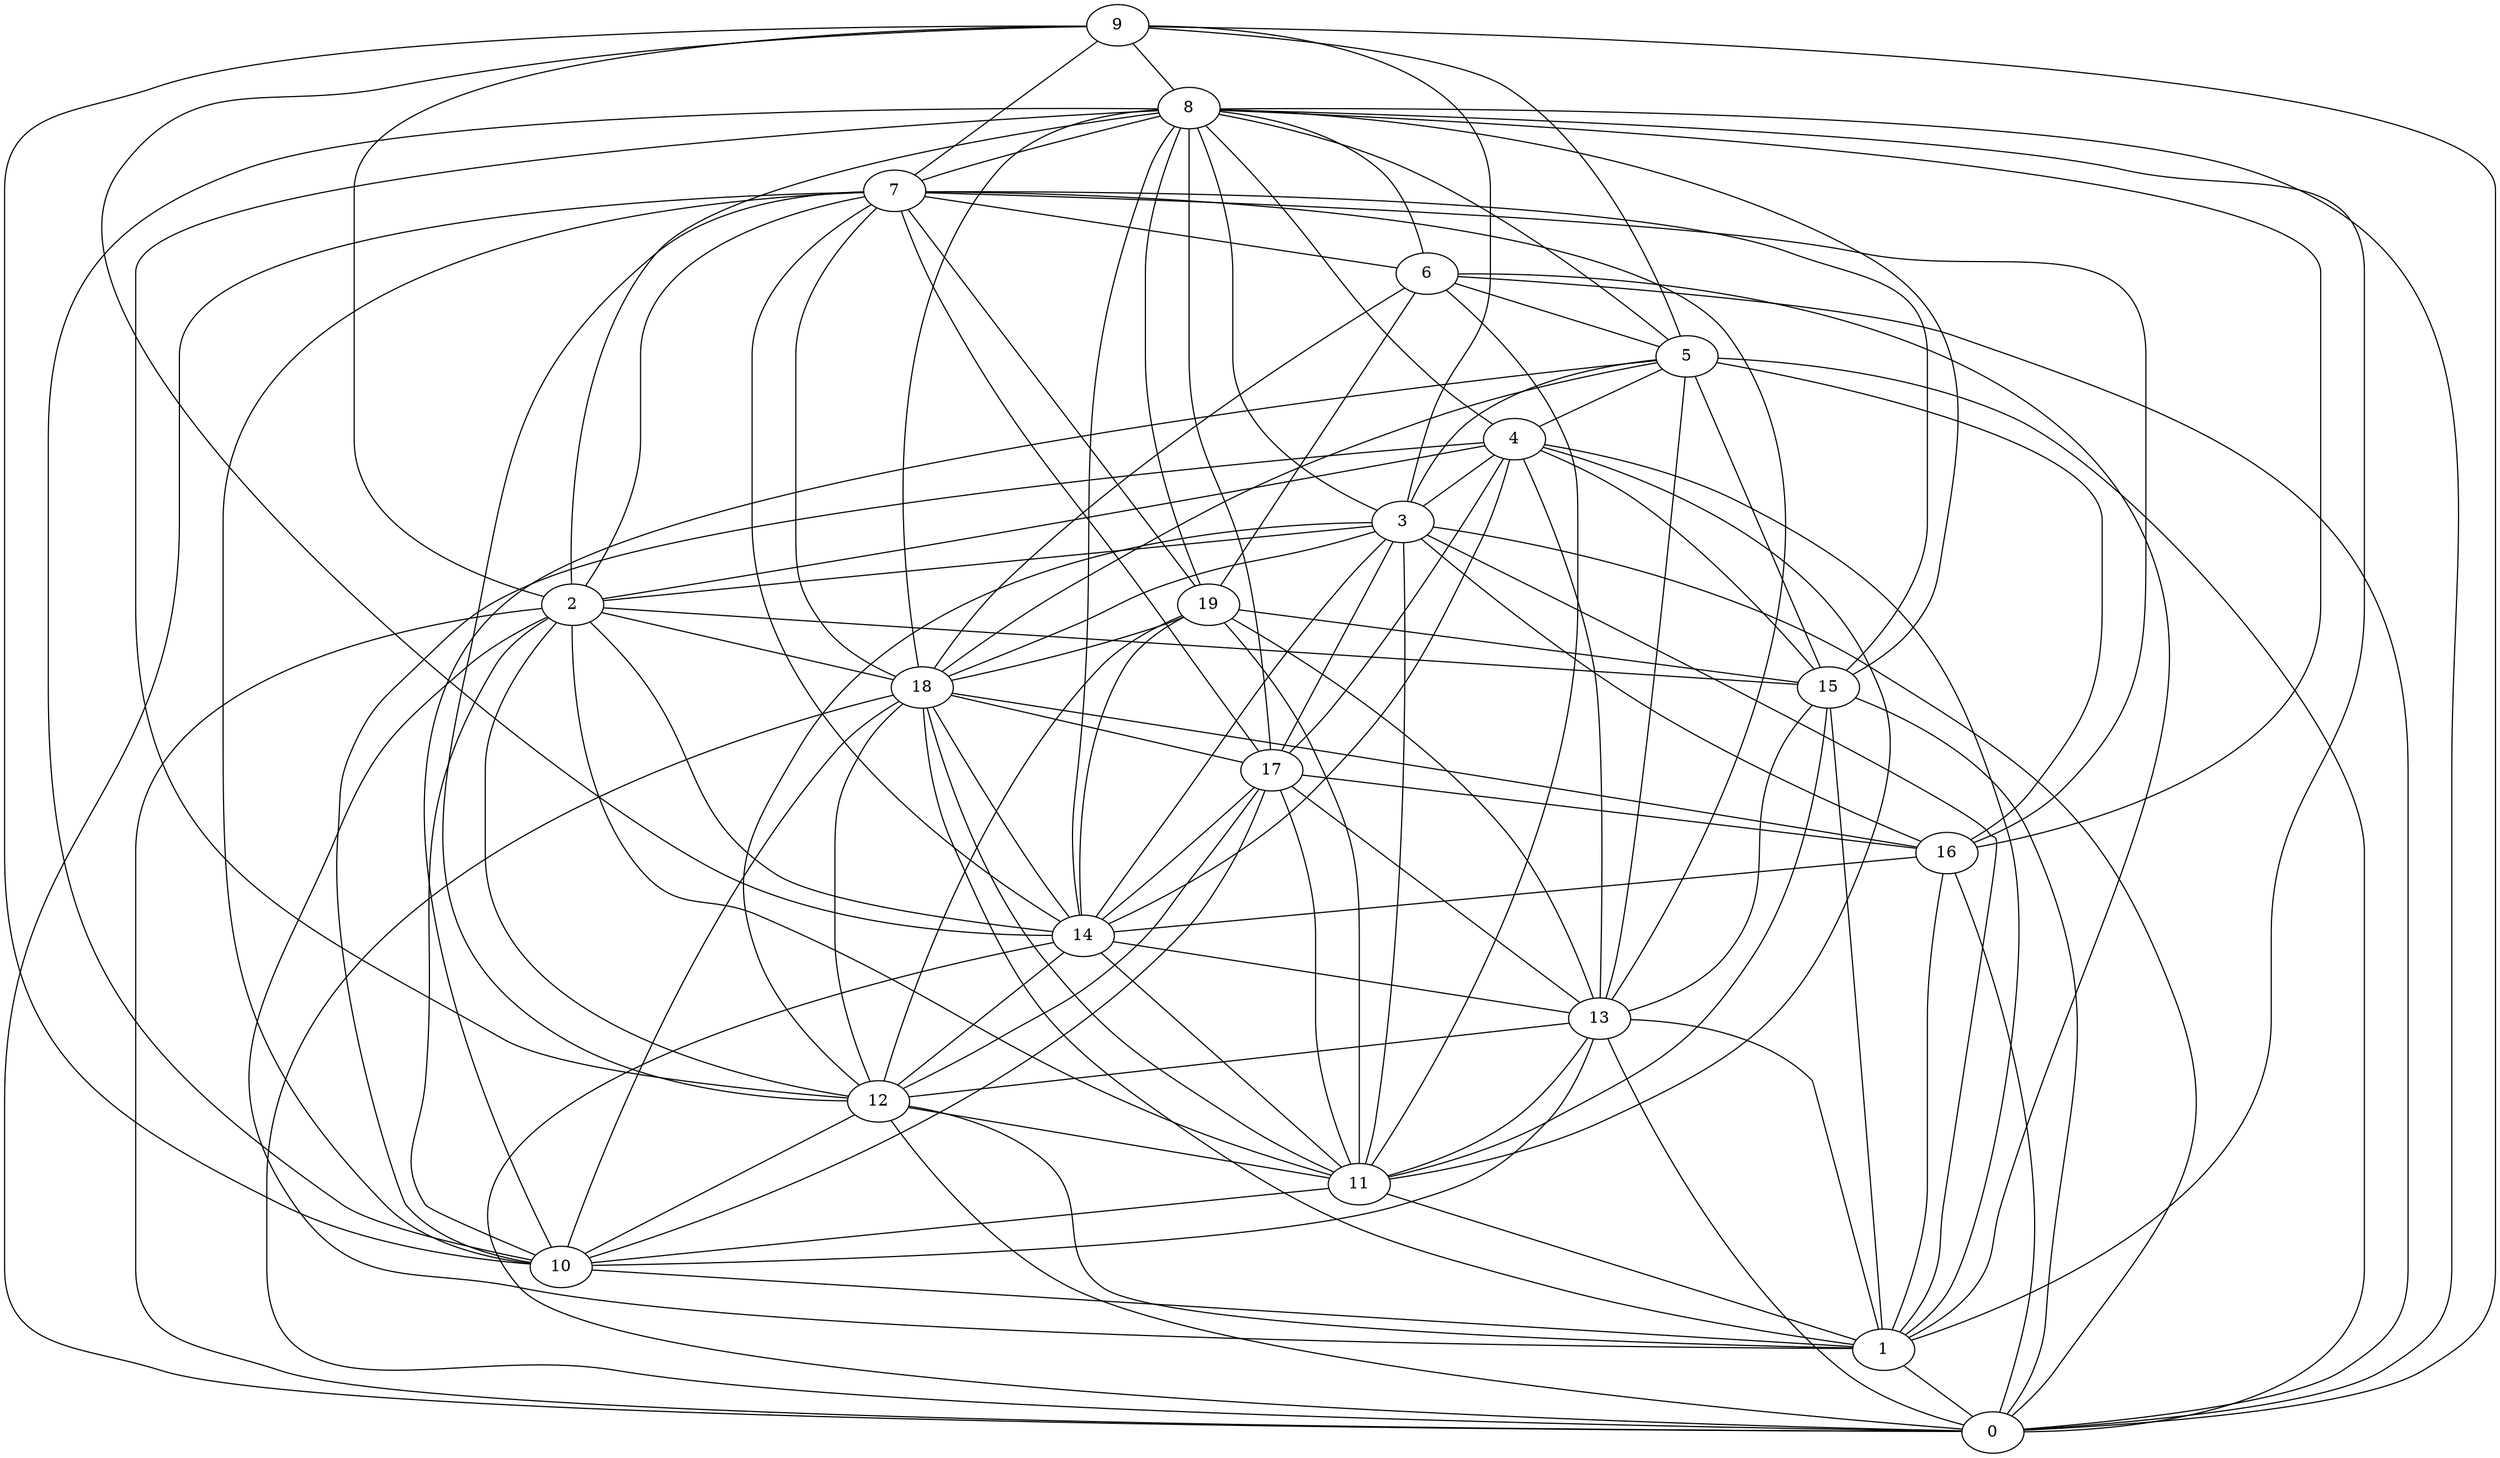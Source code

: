 digraph GG_graph {

subgraph G_graph {
edge [color = black]
"3" -> "0" [dir = none]
"3" -> "17" [dir = none]
"3" -> "16" [dir = none]
"5" -> "3" [dir = none]
"5" -> "15" [dir = none]
"5" -> "0" [dir = none]
"5" -> "16" [dir = none]
"18" -> "16" [dir = none]
"18" -> "11" [dir = none]
"18" -> "12" [dir = none]
"11" -> "1" [dir = none]
"2" -> "14" [dir = none]
"2" -> "12" [dir = none]
"2" -> "10" [dir = none]
"2" -> "1" [dir = none]
"2" -> "18" [dir = none]
"14" -> "13" [dir = none]
"17" -> "12" [dir = none]
"17" -> "14" [dir = none]
"7" -> "13" [dir = none]
"7" -> "19" [dir = none]
"7" -> "2" [dir = none]
"7" -> "15" [dir = none]
"7" -> "10" [dir = none]
"7" -> "12" [dir = none]
"7" -> "17" [dir = none]
"10" -> "1" [dir = none]
"13" -> "0" [dir = none]
"13" -> "1" [dir = none]
"15" -> "1" [dir = none]
"15" -> "13" [dir = none]
"12" -> "10" [dir = none]
"12" -> "0" [dir = none]
"12" -> "1" [dir = none]
"12" -> "11" [dir = none]
"4" -> "11" [dir = none]
"4" -> "17" [dir = none]
"4" -> "13" [dir = none]
"4" -> "15" [dir = none]
"4" -> "10" [dir = none]
"4" -> "3" [dir = none]
"9" -> "5" [dir = none]
"9" -> "8" [dir = none]
"9" -> "0" [dir = none]
"9" -> "7" [dir = none]
"9" -> "2" [dir = none]
"8" -> "6" [dir = none]
"8" -> "16" [dir = none]
"8" -> "0" [dir = none]
"8" -> "15" [dir = none]
"8" -> "17" [dir = none]
"8" -> "2" [dir = none]
"8" -> "19" [dir = none]
"6" -> "1" [dir = none]
"6" -> "19" [dir = none]
"19" -> "12" [dir = none]
"19" -> "15" [dir = none]
"5" -> "18" [dir = none]
"14" -> "11" [dir = none]
"8" -> "12" [dir = none]
"4" -> "1" [dir = none]
"9" -> "3" [dir = none]
"3" -> "11" [dir = none]
"7" -> "16" [dir = none]
"18" -> "14" [dir = none]
"19" -> "18" [dir = none]
"18" -> "17" [dir = none]
"3" -> "2" [dir = none]
"19" -> "13" [dir = none]
"8" -> "1" [dir = none]
"13" -> "10" [dir = none]
"8" -> "5" [dir = none]
"7" -> "6" [dir = none]
"17" -> "10" [dir = none]
"16" -> "1" [dir = none]
"2" -> "15" [dir = none]
"16" -> "0" [dir = none]
"6" -> "5" [dir = none]
"5" -> "13" [dir = none]
"4" -> "14" [dir = none]
"14" -> "12" [dir = none]
"8" -> "10" [dir = none]
"8" -> "3" [dir = none]
"15" -> "0" [dir = none]
"15" -> "11" [dir = none]
"7" -> "18" [dir = none]
"9" -> "10" [dir = none]
"17" -> "13" [dir = none]
"13" -> "11" [dir = none]
"18" -> "1" [dir = none]
"8" -> "4" [dir = none]
"8" -> "18" [dir = none]
"7" -> "0" [dir = none]
"19" -> "14" [dir = none]
"17" -> "11" [dir = none]
"8" -> "14" [dir = none]
"19" -> "11" [dir = none]
"3" -> "12" [dir = none]
"6" -> "18" [dir = none]
"1" -> "0" [dir = none]
"6" -> "11" [dir = none]
"3" -> "14" [dir = none]
"14" -> "0" [dir = none]
"3" -> "18" [dir = none]
"2" -> "11" [dir = none]
"13" -> "12" [dir = none]
"17" -> "16" [dir = none]
"6" -> "0" [dir = none]
"18" -> "0" [dir = none]
"2" -> "0" [dir = none]
"16" -> "14" [dir = none]
"5" -> "4" [dir = none]
"5" -> "10" [dir = none]
"3" -> "1" [dir = none]
"9" -> "14" [dir = none]
"4" -> "2" [dir = none]
"11" -> "10" [dir = none]
"7" -> "14" [dir = none]
"8" -> "7" [dir = none]
"18" -> "10" [dir = none]
}

}
